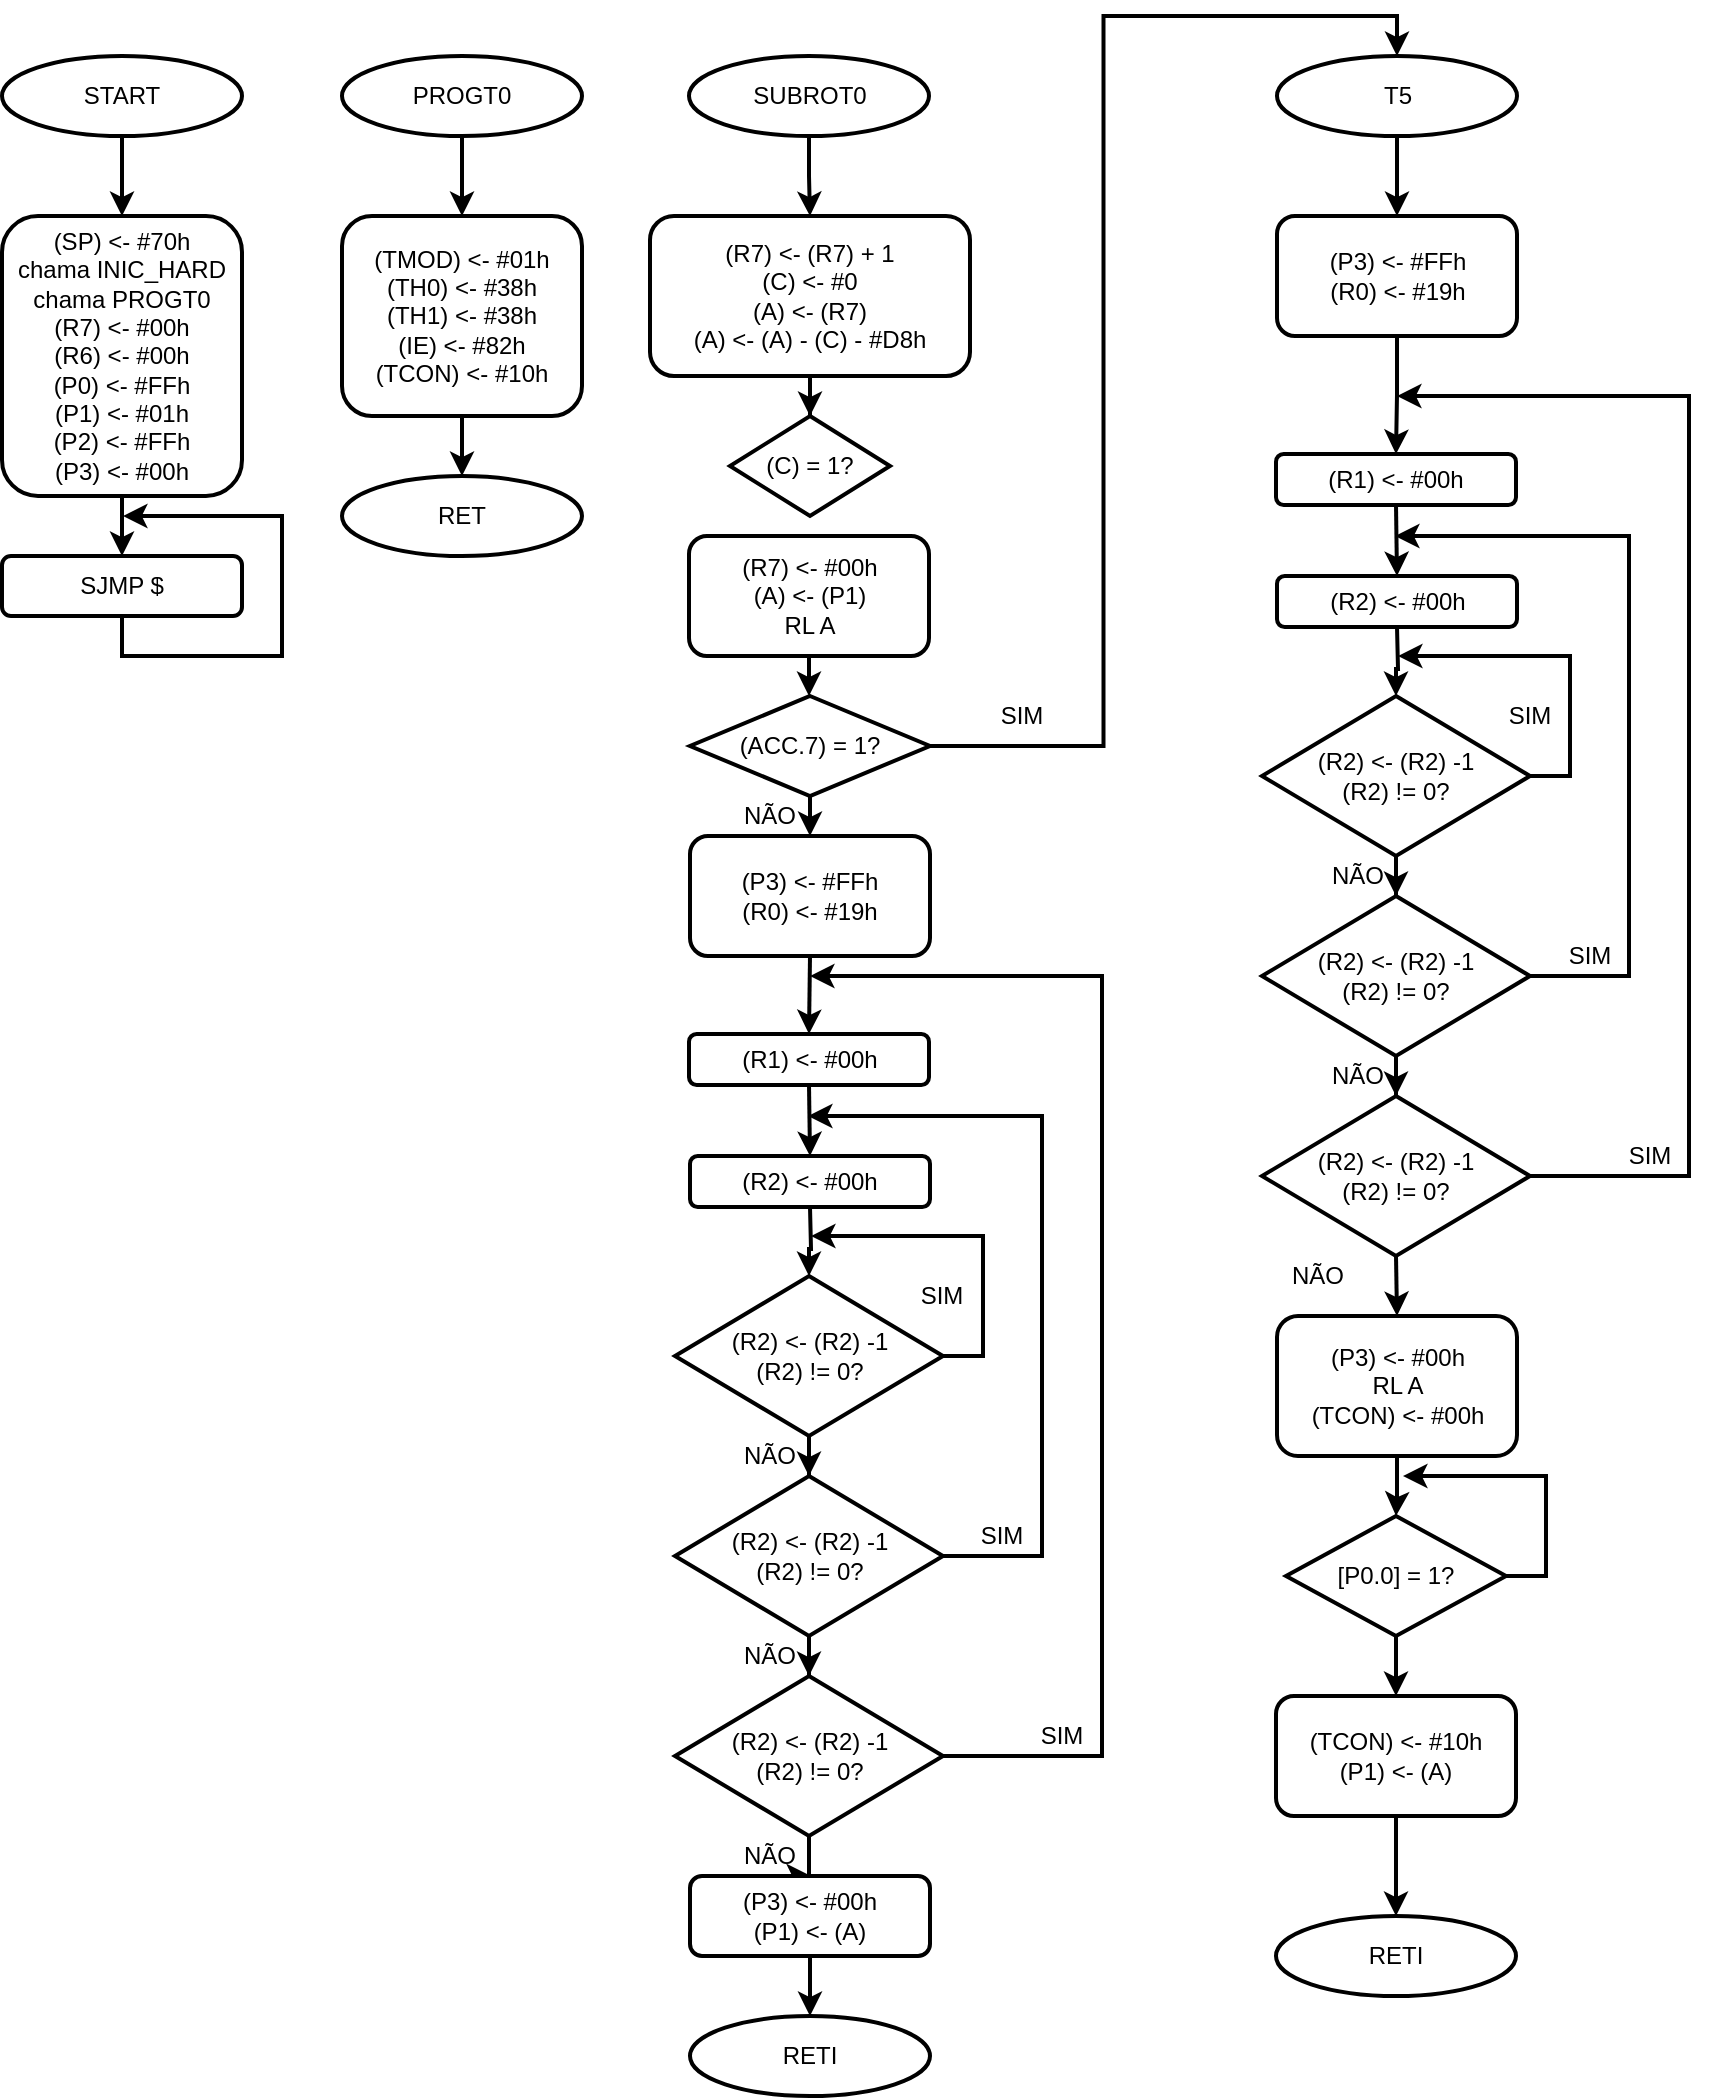 <mxfile version="14.7.3" type="github">
  <diagram id="s_bNvKW9hN65LaL9OLLX" name="Page-1">
    <mxGraphModel dx="1422" dy="794" grid="1" gridSize="10" guides="1" tooltips="1" connect="1" arrows="1" fold="1" page="1" pageScale="1" pageWidth="827" pageHeight="1169" math="0" shadow="0">
      <root>
        <mxCell id="0" />
        <mxCell id="1" parent="0" />
        <mxCell id="QvmgVVXV3cWnLz7cYpE1-3" value="" style="edgeStyle=orthogonalEdgeStyle;rounded=0;orthogonalLoop=1;jettySize=auto;html=1;strokeWidth=2;" edge="1" parent="1" source="QvmgVVXV3cWnLz7cYpE1-1" target="QvmgVVXV3cWnLz7cYpE1-2">
          <mxGeometry relative="1" as="geometry" />
        </mxCell>
        <mxCell id="QvmgVVXV3cWnLz7cYpE1-1" value="START" style="ellipse;whiteSpace=wrap;html=1;strokeWidth=2;" vertex="1" parent="1">
          <mxGeometry x="70" y="70" width="120" height="40" as="geometry" />
        </mxCell>
        <mxCell id="QvmgVVXV3cWnLz7cYpE1-5" value="" style="edgeStyle=orthogonalEdgeStyle;rounded=0;orthogonalLoop=1;jettySize=auto;html=1;strokeWidth=2;" edge="1" parent="1" source="QvmgVVXV3cWnLz7cYpE1-2" target="QvmgVVXV3cWnLz7cYpE1-4">
          <mxGeometry relative="1" as="geometry" />
        </mxCell>
        <mxCell id="QvmgVVXV3cWnLz7cYpE1-2" value="(SP) &amp;lt;- #70h&lt;br&gt;chama INIC_HARD&lt;br&gt;chama PROGT0&lt;br&gt;(R7) &amp;lt;- #00h&lt;br&gt;(R6) &amp;lt;- #00h&lt;br&gt;(P0) &amp;lt;- #FFh&lt;br&gt;(P1) &amp;lt;- #01h&lt;br&gt;(P2) &amp;lt;- #FFh&lt;br&gt;(P3) &amp;lt;- #00h" style="rounded=1;whiteSpace=wrap;html=1;strokeWidth=2;" vertex="1" parent="1">
          <mxGeometry x="70" y="150" width="120" height="140" as="geometry" />
        </mxCell>
        <mxCell id="QvmgVVXV3cWnLz7cYpE1-6" style="edgeStyle=orthogonalEdgeStyle;rounded=0;orthogonalLoop=1;jettySize=auto;html=1;exitX=0.5;exitY=1;exitDx=0;exitDy=0;strokeWidth=2;" edge="1" parent="1" source="QvmgVVXV3cWnLz7cYpE1-4">
          <mxGeometry relative="1" as="geometry">
            <mxPoint x="130" y="300" as="targetPoint" />
          </mxGeometry>
        </mxCell>
        <mxCell id="QvmgVVXV3cWnLz7cYpE1-4" value="SJMP $" style="rounded=1;whiteSpace=wrap;html=1;strokeWidth=2;" vertex="1" parent="1">
          <mxGeometry x="70" y="320" width="120" height="30" as="geometry" />
        </mxCell>
        <mxCell id="QvmgVVXV3cWnLz7cYpE1-9" value="" style="edgeStyle=orthogonalEdgeStyle;rounded=0;orthogonalLoop=1;jettySize=auto;html=1;strokeWidth=2;" edge="1" parent="1" source="QvmgVVXV3cWnLz7cYpE1-7" target="QvmgVVXV3cWnLz7cYpE1-8">
          <mxGeometry relative="1" as="geometry" />
        </mxCell>
        <mxCell id="QvmgVVXV3cWnLz7cYpE1-7" value="PROGT0" style="ellipse;whiteSpace=wrap;html=1;strokeWidth=2;" vertex="1" parent="1">
          <mxGeometry x="240" y="70" width="120" height="40" as="geometry" />
        </mxCell>
        <mxCell id="QvmgVVXV3cWnLz7cYpE1-11" value="" style="edgeStyle=orthogonalEdgeStyle;rounded=0;orthogonalLoop=1;jettySize=auto;html=1;strokeWidth=2;" edge="1" parent="1" source="QvmgVVXV3cWnLz7cYpE1-8" target="QvmgVVXV3cWnLz7cYpE1-10">
          <mxGeometry relative="1" as="geometry" />
        </mxCell>
        <mxCell id="QvmgVVXV3cWnLz7cYpE1-8" value="(TMOD) &amp;lt;- #01h&lt;br&gt;(TH0) &amp;lt;- #38h&lt;br&gt;(TH1) &amp;lt;- #38h&lt;br&gt;(IE) &amp;lt;- #82h&lt;br&gt;(TCON) &amp;lt;- #10h" style="rounded=1;whiteSpace=wrap;html=1;strokeWidth=2;" vertex="1" parent="1">
          <mxGeometry x="240" y="150" width="120" height="100" as="geometry" />
        </mxCell>
        <mxCell id="QvmgVVXV3cWnLz7cYpE1-10" value="RET" style="ellipse;whiteSpace=wrap;html=1;strokeWidth=2;" vertex="1" parent="1">
          <mxGeometry x="240" y="280" width="120" height="40" as="geometry" />
        </mxCell>
        <mxCell id="QvmgVVXV3cWnLz7cYpE1-14" value="" style="edgeStyle=orthogonalEdgeStyle;rounded=0;orthogonalLoop=1;jettySize=auto;html=1;strokeWidth=2;" edge="1" parent="1" source="QvmgVVXV3cWnLz7cYpE1-12" target="QvmgVVXV3cWnLz7cYpE1-13">
          <mxGeometry relative="1" as="geometry" />
        </mxCell>
        <mxCell id="QvmgVVXV3cWnLz7cYpE1-12" value="SUBROT0" style="ellipse;whiteSpace=wrap;html=1;strokeWidth=2;" vertex="1" parent="1">
          <mxGeometry x="413.5" y="70" width="120" height="40" as="geometry" />
        </mxCell>
        <mxCell id="QvmgVVXV3cWnLz7cYpE1-16" value="" style="edgeStyle=orthogonalEdgeStyle;rounded=0;orthogonalLoop=1;jettySize=auto;html=1;strokeWidth=2;" edge="1" parent="1" source="QvmgVVXV3cWnLz7cYpE1-13" target="QvmgVVXV3cWnLz7cYpE1-15">
          <mxGeometry relative="1" as="geometry" />
        </mxCell>
        <mxCell id="QvmgVVXV3cWnLz7cYpE1-13" value="(R7) &amp;lt;- (R7) + 1&lt;br&gt;(C) &amp;lt;- #0&lt;br&gt;(A) &amp;lt;- (R7)&lt;br&gt;(A) &amp;lt;- (A) - (C) - #D8h" style="rounded=1;whiteSpace=wrap;html=1;strokeWidth=2;" vertex="1" parent="1">
          <mxGeometry x="394" y="150" width="160" height="80" as="geometry" />
        </mxCell>
        <mxCell id="QvmgVVXV3cWnLz7cYpE1-15" value="(C) = 1?" style="rhombus;whiteSpace=wrap;html=1;strokeWidth=2;" vertex="1" parent="1">
          <mxGeometry x="434" y="250" width="80" height="50" as="geometry" />
        </mxCell>
        <mxCell id="QvmgVVXV3cWnLz7cYpE1-19" value="" style="edgeStyle=orthogonalEdgeStyle;rounded=0;orthogonalLoop=1;jettySize=auto;html=1;strokeWidth=2;" edge="1" parent="1" source="QvmgVVXV3cWnLz7cYpE1-17" target="QvmgVVXV3cWnLz7cYpE1-18">
          <mxGeometry relative="1" as="geometry" />
        </mxCell>
        <mxCell id="QvmgVVXV3cWnLz7cYpE1-17" value="(R7) &amp;lt;- #00h&lt;br&gt;(A) &amp;lt;- (P1)&lt;br&gt;RL A" style="rounded=1;whiteSpace=wrap;html=1;strokeWidth=2;" vertex="1" parent="1">
          <mxGeometry x="413.5" y="310" width="120" height="60" as="geometry" />
        </mxCell>
        <mxCell id="QvmgVVXV3cWnLz7cYpE1-38" style="edgeStyle=orthogonalEdgeStyle;rounded=0;orthogonalLoop=1;jettySize=auto;html=1;exitX=0.5;exitY=1;exitDx=0;exitDy=0;entryX=0.5;entryY=0;entryDx=0;entryDy=0;strokeWidth=2;" edge="1" parent="1" source="QvmgVVXV3cWnLz7cYpE1-18" target="QvmgVVXV3cWnLz7cYpE1-20">
          <mxGeometry relative="1" as="geometry" />
        </mxCell>
        <mxCell id="QvmgVVXV3cWnLz7cYpE1-68" style="edgeStyle=orthogonalEdgeStyle;rounded=0;orthogonalLoop=1;jettySize=auto;html=1;exitX=1;exitY=0.5;exitDx=0;exitDy=0;entryX=0.5;entryY=0;entryDx=0;entryDy=0;strokeWidth=2;" edge="1" parent="1" source="QvmgVVXV3cWnLz7cYpE1-18" target="QvmgVVXV3cWnLz7cYpE1-67">
          <mxGeometry relative="1" as="geometry" />
        </mxCell>
        <mxCell id="QvmgVVXV3cWnLz7cYpE1-18" value="(ACC.7) = 1?" style="rhombus;whiteSpace=wrap;html=1;strokeWidth=2;" vertex="1" parent="1">
          <mxGeometry x="414" y="390" width="120" height="50" as="geometry" />
        </mxCell>
        <mxCell id="QvmgVVXV3cWnLz7cYpE1-37" style="edgeStyle=orthogonalEdgeStyle;rounded=0;orthogonalLoop=1;jettySize=auto;html=1;exitX=0.5;exitY=1;exitDx=0;exitDy=0;entryX=0.5;entryY=0;entryDx=0;entryDy=0;strokeWidth=2;" edge="1" parent="1" source="QvmgVVXV3cWnLz7cYpE1-20" target="QvmgVVXV3cWnLz7cYpE1-21">
          <mxGeometry relative="1" as="geometry" />
        </mxCell>
        <mxCell id="QvmgVVXV3cWnLz7cYpE1-20" value="(P3) &amp;lt;- #FFh&lt;br&gt;(R0) &amp;lt;- #19h&lt;br&gt;" style="rounded=1;whiteSpace=wrap;html=1;strokeWidth=2;" vertex="1" parent="1">
          <mxGeometry x="414" y="460" width="120" height="60" as="geometry" />
        </mxCell>
        <mxCell id="QvmgVVXV3cWnLz7cYpE1-52" style="edgeStyle=orthogonalEdgeStyle;rounded=0;orthogonalLoop=1;jettySize=auto;html=1;exitX=0.5;exitY=1;exitDx=0;exitDy=0;entryX=0.5;entryY=0;entryDx=0;entryDy=0;strokeWidth=2;" edge="1" parent="1" source="QvmgVVXV3cWnLz7cYpE1-21" target="QvmgVVXV3cWnLz7cYpE1-23">
          <mxGeometry relative="1" as="geometry" />
        </mxCell>
        <mxCell id="QvmgVVXV3cWnLz7cYpE1-21" value="&lt;span&gt;(R1) &amp;lt;- #00h&lt;/span&gt;" style="rounded=1;whiteSpace=wrap;html=1;strokeWidth=2;" vertex="1" parent="1">
          <mxGeometry x="413.5" y="559" width="120" height="25.5" as="geometry" />
        </mxCell>
        <mxCell id="QvmgVVXV3cWnLz7cYpE1-45" value="" style="edgeStyle=orthogonalEdgeStyle;rounded=0;orthogonalLoop=1;jettySize=auto;html=1;strokeWidth=2;" edge="1" parent="1" target="QvmgVVXV3cWnLz7cYpE1-24">
          <mxGeometry relative="1" as="geometry">
            <mxPoint x="474" y="645.5" as="sourcePoint" />
          </mxGeometry>
        </mxCell>
        <mxCell id="QvmgVVXV3cWnLz7cYpE1-23" value="&lt;span&gt;(R2) &amp;lt;- #00h&lt;/span&gt;" style="rounded=1;whiteSpace=wrap;html=1;strokeWidth=2;" vertex="1" parent="1">
          <mxGeometry x="414" y="620" width="120" height="25.5" as="geometry" />
        </mxCell>
        <mxCell id="QvmgVVXV3cWnLz7cYpE1-27" value="" style="edgeStyle=orthogonalEdgeStyle;rounded=0;orthogonalLoop=1;jettySize=auto;html=1;strokeWidth=2;" edge="1" parent="1" source="QvmgVVXV3cWnLz7cYpE1-24" target="QvmgVVXV3cWnLz7cYpE1-25">
          <mxGeometry relative="1" as="geometry" />
        </mxCell>
        <mxCell id="QvmgVVXV3cWnLz7cYpE1-42" style="edgeStyle=orthogonalEdgeStyle;rounded=0;orthogonalLoop=1;jettySize=auto;html=1;exitX=1;exitY=0.5;exitDx=0;exitDy=0;strokeWidth=2;" edge="1" parent="1" source="QvmgVVXV3cWnLz7cYpE1-24">
          <mxGeometry relative="1" as="geometry">
            <mxPoint x="474" y="660" as="targetPoint" />
          </mxGeometry>
        </mxCell>
        <mxCell id="QvmgVVXV3cWnLz7cYpE1-24" value="(R2) &amp;lt;- (R2) -1&lt;br&gt;(R2) != 0?" style="rhombus;whiteSpace=wrap;html=1;strokeWidth=2;" vertex="1" parent="1">
          <mxGeometry x="406.5" y="680" width="134" height="80" as="geometry" />
        </mxCell>
        <mxCell id="QvmgVVXV3cWnLz7cYpE1-46" value="" style="edgeStyle=orthogonalEdgeStyle;rounded=0;orthogonalLoop=1;jettySize=auto;html=1;strokeWidth=2;" edge="1" parent="1" source="QvmgVVXV3cWnLz7cYpE1-25" target="QvmgVVXV3cWnLz7cYpE1-44">
          <mxGeometry relative="1" as="geometry" />
        </mxCell>
        <mxCell id="QvmgVVXV3cWnLz7cYpE1-51" style="edgeStyle=orthogonalEdgeStyle;rounded=0;orthogonalLoop=1;jettySize=auto;html=1;exitX=1;exitY=0.5;exitDx=0;exitDy=0;strokeWidth=2;" edge="1" parent="1" source="QvmgVVXV3cWnLz7cYpE1-25">
          <mxGeometry relative="1" as="geometry">
            <mxPoint x="473" y="600" as="targetPoint" />
            <Array as="points">
              <mxPoint x="590" y="820" />
              <mxPoint x="590" y="600" />
            </Array>
          </mxGeometry>
        </mxCell>
        <mxCell id="QvmgVVXV3cWnLz7cYpE1-25" value="(R2) &amp;lt;- (R2) -1&lt;br&gt;(R2) != 0?" style="rhombus;whiteSpace=wrap;html=1;strokeWidth=2;" vertex="1" parent="1">
          <mxGeometry x="406.5" y="780" width="134" height="80" as="geometry" />
        </mxCell>
        <mxCell id="QvmgVVXV3cWnLz7cYpE1-53" style="edgeStyle=orthogonalEdgeStyle;rounded=0;orthogonalLoop=1;jettySize=auto;html=1;exitX=1;exitY=0.5;exitDx=0;exitDy=0;strokeWidth=2;" edge="1" parent="1" source="QvmgVVXV3cWnLz7cYpE1-44">
          <mxGeometry relative="1" as="geometry">
            <mxPoint x="474" y="530" as="targetPoint" />
            <Array as="points">
              <mxPoint x="620" y="920" />
              <mxPoint x="620" y="530" />
            </Array>
          </mxGeometry>
        </mxCell>
        <mxCell id="QvmgVVXV3cWnLz7cYpE1-61" value="" style="edgeStyle=orthogonalEdgeStyle;rounded=0;orthogonalLoop=1;jettySize=auto;html=1;strokeWidth=2;" edge="1" parent="1" source="QvmgVVXV3cWnLz7cYpE1-44">
          <mxGeometry relative="1" as="geometry">
            <mxPoint x="474" y="980" as="targetPoint" />
          </mxGeometry>
        </mxCell>
        <mxCell id="QvmgVVXV3cWnLz7cYpE1-44" value="(R2) &amp;lt;- (R2) -1&lt;br&gt;(R2) != 0?" style="rhombus;whiteSpace=wrap;html=1;strokeWidth=2;" vertex="1" parent="1">
          <mxGeometry x="406.5" y="880" width="134" height="80" as="geometry" />
        </mxCell>
        <mxCell id="QvmgVVXV3cWnLz7cYpE1-54" value="SIM" style="text;html=1;strokeColor=none;fillColor=none;align=center;verticalAlign=middle;whiteSpace=wrap;rounded=0;strokeWidth=2;" vertex="1" parent="1">
          <mxGeometry x="550" y="800" width="40" height="20" as="geometry" />
        </mxCell>
        <mxCell id="QvmgVVXV3cWnLz7cYpE1-55" value="SIM" style="text;html=1;strokeColor=none;fillColor=none;align=center;verticalAlign=middle;whiteSpace=wrap;rounded=0;strokeWidth=2;" vertex="1" parent="1">
          <mxGeometry x="580" y="900" width="40" height="20" as="geometry" />
        </mxCell>
        <mxCell id="QvmgVVXV3cWnLz7cYpE1-56" value="SIM" style="text;html=1;strokeColor=none;fillColor=none;align=center;verticalAlign=middle;whiteSpace=wrap;rounded=0;strokeWidth=2;" vertex="1" parent="1">
          <mxGeometry x="520" y="680" width="40" height="20" as="geometry" />
        </mxCell>
        <mxCell id="QvmgVVXV3cWnLz7cYpE1-57" value="NÃO" style="text;html=1;strokeColor=none;fillColor=none;align=center;verticalAlign=middle;whiteSpace=wrap;rounded=0;strokeWidth=2;" vertex="1" parent="1">
          <mxGeometry x="434" y="760" width="40" height="20" as="geometry" />
        </mxCell>
        <mxCell id="QvmgVVXV3cWnLz7cYpE1-58" value="NÃO" style="text;html=1;strokeColor=none;fillColor=none;align=center;verticalAlign=middle;whiteSpace=wrap;rounded=0;strokeWidth=2;" vertex="1" parent="1">
          <mxGeometry x="434" y="860" width="40" height="20" as="geometry" />
        </mxCell>
        <mxCell id="QvmgVVXV3cWnLz7cYpE1-59" value="NÃO" style="text;html=1;strokeColor=none;fillColor=none;align=center;verticalAlign=middle;whiteSpace=wrap;rounded=0;strokeWidth=2;" vertex="1" parent="1">
          <mxGeometry x="434" y="960" width="40" height="20" as="geometry" />
        </mxCell>
        <mxCell id="QvmgVVXV3cWnLz7cYpE1-64" value="" style="edgeStyle=orthogonalEdgeStyle;rounded=0;orthogonalLoop=1;jettySize=auto;html=1;strokeWidth=2;" edge="1" parent="1" source="QvmgVVXV3cWnLz7cYpE1-62" target="QvmgVVXV3cWnLz7cYpE1-63">
          <mxGeometry relative="1" as="geometry" />
        </mxCell>
        <mxCell id="QvmgVVXV3cWnLz7cYpE1-62" value="(P3) &amp;lt;- #00h&lt;br&gt;(P1) &amp;lt;- (A)" style="rounded=1;whiteSpace=wrap;html=1;strokeWidth=2;" vertex="1" parent="1">
          <mxGeometry x="414" y="980" width="120" height="40" as="geometry" />
        </mxCell>
        <mxCell id="QvmgVVXV3cWnLz7cYpE1-63" value="RETI" style="ellipse;whiteSpace=wrap;html=1;strokeWidth=2;" vertex="1" parent="1">
          <mxGeometry x="414" y="1050" width="120" height="40" as="geometry" />
        </mxCell>
        <mxCell id="QvmgVVXV3cWnLz7cYpE1-65" value="NÃO" style="text;html=1;strokeColor=none;fillColor=none;align=center;verticalAlign=middle;whiteSpace=wrap;rounded=0;strokeWidth=2;" vertex="1" parent="1">
          <mxGeometry x="434" y="440" width="40" height="20" as="geometry" />
        </mxCell>
        <mxCell id="QvmgVVXV3cWnLz7cYpE1-71" value="" style="edgeStyle=orthogonalEdgeStyle;rounded=0;orthogonalLoop=1;jettySize=auto;html=1;strokeWidth=2;" edge="1" parent="1" source="QvmgVVXV3cWnLz7cYpE1-67" target="QvmgVVXV3cWnLz7cYpE1-70">
          <mxGeometry relative="1" as="geometry" />
        </mxCell>
        <mxCell id="QvmgVVXV3cWnLz7cYpE1-67" value="T5" style="ellipse;whiteSpace=wrap;html=1;strokeWidth=2;" vertex="1" parent="1">
          <mxGeometry x="707.5" y="70" width="120" height="40" as="geometry" />
        </mxCell>
        <mxCell id="QvmgVVXV3cWnLz7cYpE1-69" value="SIM" style="text;html=1;strokeColor=none;fillColor=none;align=center;verticalAlign=middle;whiteSpace=wrap;rounded=0;strokeWidth=2;" vertex="1" parent="1">
          <mxGeometry x="560" y="390" width="40" height="20" as="geometry" />
        </mxCell>
        <mxCell id="QvmgVVXV3cWnLz7cYpE1-94" style="edgeStyle=orthogonalEdgeStyle;rounded=0;orthogonalLoop=1;jettySize=auto;html=1;exitX=0.5;exitY=1;exitDx=0;exitDy=0;entryX=0.5;entryY=0;entryDx=0;entryDy=0;strokeWidth=2;" edge="1" parent="1" source="QvmgVVXV3cWnLz7cYpE1-70" target="QvmgVVXV3cWnLz7cYpE1-73">
          <mxGeometry relative="1" as="geometry" />
        </mxCell>
        <mxCell id="QvmgVVXV3cWnLz7cYpE1-70" value="(P3) &amp;lt;- #FFh&lt;br&gt;(R0) &amp;lt;- #19h" style="rounded=1;whiteSpace=wrap;html=1;strokeWidth=2;" vertex="1" parent="1">
          <mxGeometry x="707.5" y="150" width="120" height="60" as="geometry" />
        </mxCell>
        <mxCell id="QvmgVVXV3cWnLz7cYpE1-72" style="edgeStyle=orthogonalEdgeStyle;rounded=0;orthogonalLoop=1;jettySize=auto;html=1;exitX=0.5;exitY=1;exitDx=0;exitDy=0;entryX=0.5;entryY=0;entryDx=0;entryDy=0;strokeWidth=2;" edge="1" parent="1" source="QvmgVVXV3cWnLz7cYpE1-73" target="QvmgVVXV3cWnLz7cYpE1-75">
          <mxGeometry relative="1" as="geometry" />
        </mxCell>
        <mxCell id="QvmgVVXV3cWnLz7cYpE1-73" value="&lt;span&gt;(R1) &amp;lt;- #00h&lt;/span&gt;" style="rounded=1;whiteSpace=wrap;html=1;strokeWidth=2;" vertex="1" parent="1">
          <mxGeometry x="707" y="269" width="120" height="25.5" as="geometry" />
        </mxCell>
        <mxCell id="QvmgVVXV3cWnLz7cYpE1-74" value="" style="edgeStyle=orthogonalEdgeStyle;rounded=0;orthogonalLoop=1;jettySize=auto;html=1;strokeWidth=2;" edge="1" parent="1" target="QvmgVVXV3cWnLz7cYpE1-78">
          <mxGeometry relative="1" as="geometry">
            <mxPoint x="767.5" y="355.5" as="sourcePoint" />
          </mxGeometry>
        </mxCell>
        <mxCell id="QvmgVVXV3cWnLz7cYpE1-75" value="&lt;span&gt;(R2) &amp;lt;- #00h&lt;/span&gt;" style="rounded=1;whiteSpace=wrap;html=1;strokeWidth=2;" vertex="1" parent="1">
          <mxGeometry x="707.5" y="330" width="120" height="25.5" as="geometry" />
        </mxCell>
        <mxCell id="QvmgVVXV3cWnLz7cYpE1-76" value="" style="edgeStyle=orthogonalEdgeStyle;rounded=0;orthogonalLoop=1;jettySize=auto;html=1;strokeWidth=2;" edge="1" parent="1" source="QvmgVVXV3cWnLz7cYpE1-78" target="QvmgVVXV3cWnLz7cYpE1-81">
          <mxGeometry relative="1" as="geometry" />
        </mxCell>
        <mxCell id="QvmgVVXV3cWnLz7cYpE1-77" style="edgeStyle=orthogonalEdgeStyle;rounded=0;orthogonalLoop=1;jettySize=auto;html=1;exitX=1;exitY=0.5;exitDx=0;exitDy=0;strokeWidth=2;" edge="1" parent="1" source="QvmgVVXV3cWnLz7cYpE1-78">
          <mxGeometry relative="1" as="geometry">
            <mxPoint x="767.5" y="370" as="targetPoint" />
          </mxGeometry>
        </mxCell>
        <mxCell id="QvmgVVXV3cWnLz7cYpE1-78" value="(R2) &amp;lt;- (R2) -1&lt;br&gt;(R2) != 0?" style="rhombus;whiteSpace=wrap;html=1;strokeWidth=2;" vertex="1" parent="1">
          <mxGeometry x="700" y="390" width="134" height="80" as="geometry" />
        </mxCell>
        <mxCell id="QvmgVVXV3cWnLz7cYpE1-79" value="" style="edgeStyle=orthogonalEdgeStyle;rounded=0;orthogonalLoop=1;jettySize=auto;html=1;strokeWidth=2;" edge="1" parent="1" source="QvmgVVXV3cWnLz7cYpE1-81" target="QvmgVVXV3cWnLz7cYpE1-84">
          <mxGeometry relative="1" as="geometry" />
        </mxCell>
        <mxCell id="QvmgVVXV3cWnLz7cYpE1-80" style="edgeStyle=orthogonalEdgeStyle;rounded=0;orthogonalLoop=1;jettySize=auto;html=1;exitX=1;exitY=0.5;exitDx=0;exitDy=0;strokeWidth=2;" edge="1" parent="1" source="QvmgVVXV3cWnLz7cYpE1-81">
          <mxGeometry relative="1" as="geometry">
            <mxPoint x="766.5" y="310" as="targetPoint" />
            <Array as="points">
              <mxPoint x="883.5" y="530" />
              <mxPoint x="883.5" y="310" />
            </Array>
          </mxGeometry>
        </mxCell>
        <mxCell id="QvmgVVXV3cWnLz7cYpE1-81" value="(R2) &amp;lt;- (R2) -1&lt;br&gt;(R2) != 0?" style="rhombus;whiteSpace=wrap;html=1;strokeWidth=2;" vertex="1" parent="1">
          <mxGeometry x="700" y="490" width="134" height="80" as="geometry" />
        </mxCell>
        <mxCell id="QvmgVVXV3cWnLz7cYpE1-82" style="edgeStyle=orthogonalEdgeStyle;rounded=0;orthogonalLoop=1;jettySize=auto;html=1;exitX=1;exitY=0.5;exitDx=0;exitDy=0;strokeWidth=2;" edge="1" parent="1" source="QvmgVVXV3cWnLz7cYpE1-84">
          <mxGeometry relative="1" as="geometry">
            <mxPoint x="767.5" y="240" as="targetPoint" />
            <Array as="points">
              <mxPoint x="913.5" y="630" />
              <mxPoint x="913.5" y="240" />
            </Array>
          </mxGeometry>
        </mxCell>
        <mxCell id="QvmgVVXV3cWnLz7cYpE1-97" style="edgeStyle=orthogonalEdgeStyle;rounded=0;orthogonalLoop=1;jettySize=auto;html=1;exitX=0.5;exitY=1;exitDx=0;exitDy=0;entryX=0.5;entryY=0;entryDx=0;entryDy=0;strokeWidth=2;" edge="1" parent="1" source="QvmgVVXV3cWnLz7cYpE1-84" target="QvmgVVXV3cWnLz7cYpE1-92">
          <mxGeometry relative="1" as="geometry" />
        </mxCell>
        <mxCell id="QvmgVVXV3cWnLz7cYpE1-84" value="(R2) &amp;lt;- (R2) -1&lt;br&gt;(R2) != 0?" style="rhombus;whiteSpace=wrap;html=1;strokeWidth=2;" vertex="1" parent="1">
          <mxGeometry x="700" y="590" width="134" height="80" as="geometry" />
        </mxCell>
        <mxCell id="QvmgVVXV3cWnLz7cYpE1-85" value="SIM" style="text;html=1;strokeColor=none;fillColor=none;align=center;verticalAlign=middle;whiteSpace=wrap;rounded=0;strokeWidth=2;" vertex="1" parent="1">
          <mxGeometry x="843.5" y="510" width="40" height="20" as="geometry" />
        </mxCell>
        <mxCell id="QvmgVVXV3cWnLz7cYpE1-86" value="SIM" style="text;html=1;strokeColor=none;fillColor=none;align=center;verticalAlign=middle;whiteSpace=wrap;rounded=0;strokeWidth=2;" vertex="1" parent="1">
          <mxGeometry x="873.5" y="610" width="40" height="20" as="geometry" />
        </mxCell>
        <mxCell id="QvmgVVXV3cWnLz7cYpE1-87" value="SIM" style="text;html=1;strokeColor=none;fillColor=none;align=center;verticalAlign=middle;whiteSpace=wrap;rounded=0;strokeWidth=2;" vertex="1" parent="1">
          <mxGeometry x="813.5" y="390" width="40" height="20" as="geometry" />
        </mxCell>
        <mxCell id="QvmgVVXV3cWnLz7cYpE1-88" value="NÃO" style="text;html=1;strokeColor=none;fillColor=none;align=center;verticalAlign=middle;whiteSpace=wrap;rounded=0;strokeWidth=2;" vertex="1" parent="1">
          <mxGeometry x="727.5" y="470" width="40" height="20" as="geometry" />
        </mxCell>
        <mxCell id="QvmgVVXV3cWnLz7cYpE1-89" value="NÃO" style="text;html=1;strokeColor=none;fillColor=none;align=center;verticalAlign=middle;whiteSpace=wrap;rounded=0;strokeWidth=2;" vertex="1" parent="1">
          <mxGeometry x="727.5" y="570" width="40" height="20" as="geometry" />
        </mxCell>
        <mxCell id="QvmgVVXV3cWnLz7cYpE1-90" value="NÃO" style="text;html=1;strokeColor=none;fillColor=none;align=center;verticalAlign=middle;whiteSpace=wrap;rounded=0;strokeWidth=2;" vertex="1" parent="1">
          <mxGeometry x="707.5" y="670" width="40" height="20" as="geometry" />
        </mxCell>
        <mxCell id="QvmgVVXV3cWnLz7cYpE1-99" value="" style="edgeStyle=orthogonalEdgeStyle;rounded=0;orthogonalLoop=1;jettySize=auto;html=1;strokeWidth=2;" edge="1" parent="1" source="QvmgVVXV3cWnLz7cYpE1-92" target="QvmgVVXV3cWnLz7cYpE1-98">
          <mxGeometry relative="1" as="geometry" />
        </mxCell>
        <mxCell id="QvmgVVXV3cWnLz7cYpE1-92" value="(P3) &amp;lt;- #00h&lt;br&gt;RL A&lt;br&gt;(TCON) &amp;lt;- #00h" style="rounded=1;whiteSpace=wrap;html=1;strokeWidth=2;" vertex="1" parent="1">
          <mxGeometry x="707.5" y="700" width="120" height="70" as="geometry" />
        </mxCell>
        <mxCell id="QvmgVVXV3cWnLz7cYpE1-103" value="" style="edgeStyle=orthogonalEdgeStyle;rounded=0;orthogonalLoop=1;jettySize=auto;html=1;strokeWidth=2;" edge="1" parent="1" source="QvmgVVXV3cWnLz7cYpE1-98" target="QvmgVVXV3cWnLz7cYpE1-100">
          <mxGeometry relative="1" as="geometry" />
        </mxCell>
        <mxCell id="QvmgVVXV3cWnLz7cYpE1-104" style="edgeStyle=orthogonalEdgeStyle;rounded=0;orthogonalLoop=1;jettySize=auto;html=1;exitX=1;exitY=0.5;exitDx=0;exitDy=0;strokeWidth=2;" edge="1" parent="1" source="QvmgVVXV3cWnLz7cYpE1-98">
          <mxGeometry relative="1" as="geometry">
            <mxPoint x="770" y="780" as="targetPoint" />
          </mxGeometry>
        </mxCell>
        <mxCell id="QvmgVVXV3cWnLz7cYpE1-98" value="[P0.0] = 1?" style="rhombus;whiteSpace=wrap;html=1;strokeWidth=2;" vertex="1" parent="1">
          <mxGeometry x="712" y="800" width="110" height="60" as="geometry" />
        </mxCell>
        <mxCell id="QvmgVVXV3cWnLz7cYpE1-102" value="" style="edgeStyle=orthogonalEdgeStyle;rounded=0;orthogonalLoop=1;jettySize=auto;html=1;strokeWidth=2;" edge="1" parent="1" source="QvmgVVXV3cWnLz7cYpE1-100" target="QvmgVVXV3cWnLz7cYpE1-101">
          <mxGeometry relative="1" as="geometry" />
        </mxCell>
        <mxCell id="QvmgVVXV3cWnLz7cYpE1-100" value="(TCON) &amp;lt;- #10h&lt;br&gt;(P1) &amp;lt;- (A)" style="rounded=1;whiteSpace=wrap;html=1;strokeWidth=2;" vertex="1" parent="1">
          <mxGeometry x="707" y="890" width="120" height="60" as="geometry" />
        </mxCell>
        <mxCell id="QvmgVVXV3cWnLz7cYpE1-101" value="RETI" style="ellipse;whiteSpace=wrap;html=1;strokeWidth=2;" vertex="1" parent="1">
          <mxGeometry x="707" y="1000" width="120" height="40" as="geometry" />
        </mxCell>
      </root>
    </mxGraphModel>
  </diagram>
</mxfile>
